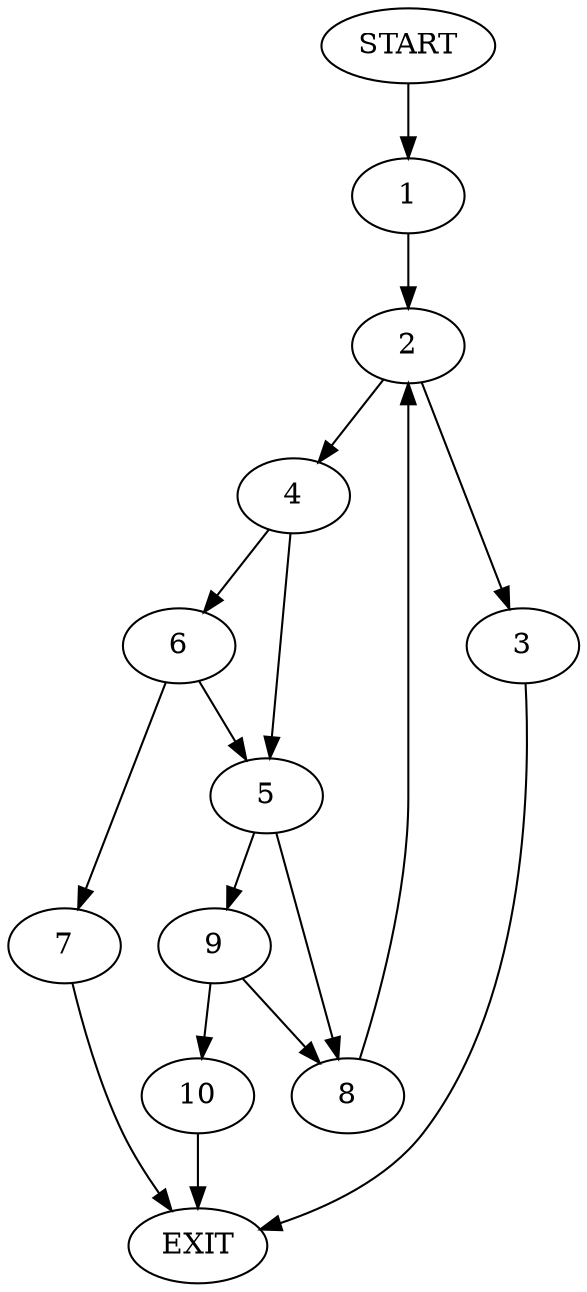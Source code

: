 digraph {
0 [label="START"]
11 [label="EXIT"]
0 -> 1
1 -> 2
2 -> 3
2 -> 4
3 -> 11
4 -> 5
4 -> 6
6 -> 7
6 -> 5
5 -> 8
5 -> 9
7 -> 11
9 -> 8
9 -> 10
8 -> 2
10 -> 11
}
